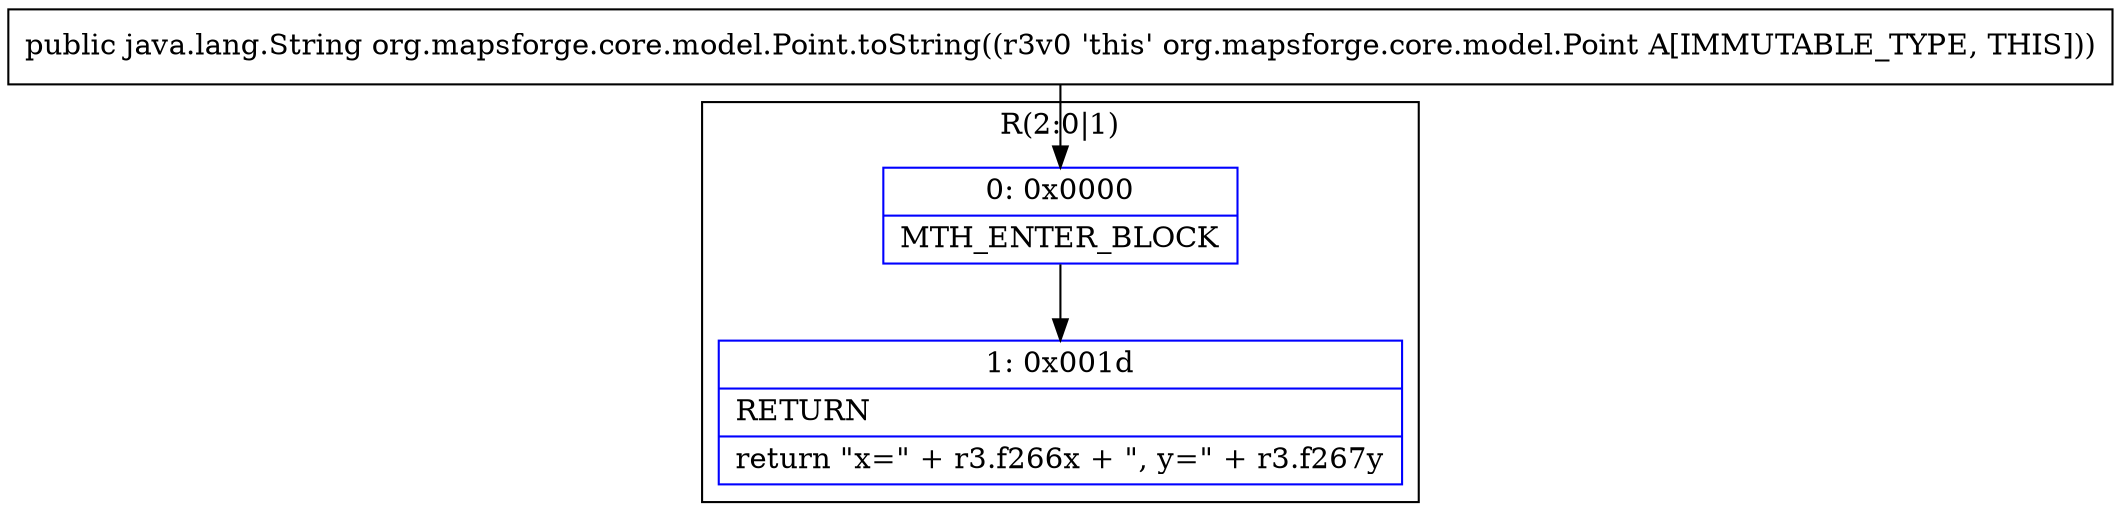 digraph "CFG fororg.mapsforge.core.model.Point.toString()Ljava\/lang\/String;" {
subgraph cluster_Region_1165376046 {
label = "R(2:0|1)";
node [shape=record,color=blue];
Node_0 [shape=record,label="{0\:\ 0x0000|MTH_ENTER_BLOCK\l}"];
Node_1 [shape=record,label="{1\:\ 0x001d|RETURN\l|return \"x=\" + r3.f266x + \", y=\" + r3.f267y\l}"];
}
MethodNode[shape=record,label="{public java.lang.String org.mapsforge.core.model.Point.toString((r3v0 'this' org.mapsforge.core.model.Point A[IMMUTABLE_TYPE, THIS])) }"];
MethodNode -> Node_0;
Node_0 -> Node_1;
}


